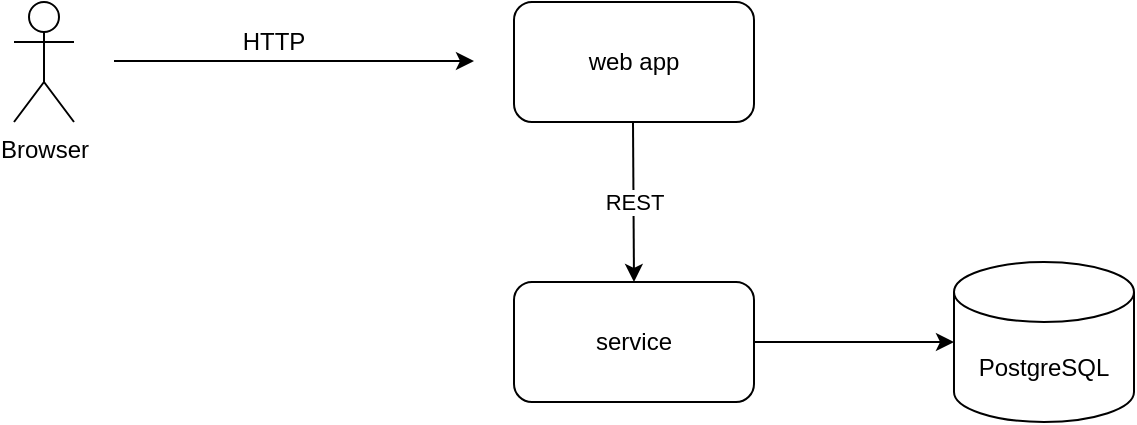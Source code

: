 <mxfile version="14.7.6" type="device"><diagram id="Bx3YEN0ozhAxKL93pENw" name="Page-1"><mxGraphModel dx="1773" dy="649" grid="1" gridSize="10" guides="1" tooltips="1" connect="1" arrows="1" fold="1" page="1" pageScale="1" pageWidth="827" pageHeight="1169" math="0" shadow="0"><root><mxCell id="0"/><mxCell id="1" parent="0"/><mxCell id="syrv2oSR0QPQULJMKSUu-1" value="Browser" style="shape=umlActor;verticalLabelPosition=bottom;verticalAlign=top;html=1;outlineConnect=0;" vertex="1" parent="1"><mxGeometry x="-130" y="100" width="30" height="60" as="geometry"/></mxCell><mxCell id="syrv2oSR0QPQULJMKSUu-3" value="" style="endArrow=classic;html=1;" edge="1" parent="1"><mxGeometry width="50" height="50" relative="1" as="geometry"><mxPoint x="-80" y="129.5" as="sourcePoint"/><mxPoint x="100" y="129.5" as="targetPoint"/></mxGeometry></mxCell><mxCell id="syrv2oSR0QPQULJMKSUu-4" value="HTTP" style="text;html=1;strokeColor=none;fillColor=none;align=center;verticalAlign=middle;whiteSpace=wrap;rounded=0;" vertex="1" parent="1"><mxGeometry x="-20" y="110" width="40" height="20" as="geometry"/></mxCell><mxCell id="syrv2oSR0QPQULJMKSUu-6" value="web app" style="rounded=1;whiteSpace=wrap;html=1;" vertex="1" parent="1"><mxGeometry x="120" y="100" width="120" height="60" as="geometry"/></mxCell><mxCell id="syrv2oSR0QPQULJMKSUu-12" value="" style="edgeStyle=orthogonalEdgeStyle;rounded=0;orthogonalLoop=1;jettySize=auto;html=1;" edge="1" parent="1" source="syrv2oSR0QPQULJMKSUu-8" target="syrv2oSR0QPQULJMKSUu-11"><mxGeometry relative="1" as="geometry"/></mxCell><mxCell id="syrv2oSR0QPQULJMKSUu-8" value="service" style="rounded=1;whiteSpace=wrap;html=1;" vertex="1" parent="1"><mxGeometry x="120" y="240" width="120" height="60" as="geometry"/></mxCell><mxCell id="syrv2oSR0QPQULJMKSUu-11" value="PostgreSQL" style="shape=cylinder3;whiteSpace=wrap;html=1;boundedLbl=1;backgroundOutline=1;size=15;" vertex="1" parent="1"><mxGeometry x="340" y="230" width="90" height="80" as="geometry"/></mxCell><mxCell id="syrv2oSR0QPQULJMKSUu-13" value="" style="endArrow=classic;html=1;entryX=0.5;entryY=0;entryDx=0;entryDy=0;" edge="1" parent="1" target="syrv2oSR0QPQULJMKSUu-8"><mxGeometry relative="1" as="geometry"><mxPoint x="179.5" y="160" as="sourcePoint"/><mxPoint x="180" y="230" as="targetPoint"/></mxGeometry></mxCell><mxCell id="syrv2oSR0QPQULJMKSUu-14" value="REST" style="edgeLabel;resizable=0;html=1;align=center;verticalAlign=middle;" connectable="0" vertex="1" parent="syrv2oSR0QPQULJMKSUu-13"><mxGeometry relative="1" as="geometry"/></mxCell></root></mxGraphModel></diagram></mxfile>